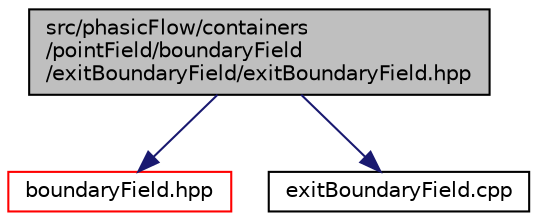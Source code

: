 digraph "src/phasicFlow/containers/pointField/boundaryField/exitBoundaryField/exitBoundaryField.hpp"
{
 // LATEX_PDF_SIZE
  edge [fontname="Helvetica",fontsize="10",labelfontname="Helvetica",labelfontsize="10"];
  node [fontname="Helvetica",fontsize="10",shape=record];
  Node1 [label="src/phasicFlow/containers\l/pointField/boundaryField\l/exitBoundaryField/exitBoundaryField.hpp",height=0.2,width=0.4,color="black", fillcolor="grey75", style="filled", fontcolor="black",tooltip=" "];
  Node1 -> Node2 [color="midnightblue",fontsize="10",style="solid",fontname="Helvetica"];
  Node2 [label="boundaryField.hpp",height=0.2,width=0.4,color="red", fillcolor="white", style="filled",URL="$boundaryField_8hpp.html",tooltip=" "];
  Node1 -> Node127 [color="midnightblue",fontsize="10",style="solid",fontname="Helvetica"];
  Node127 [label="exitBoundaryField.cpp",height=0.2,width=0.4,color="black", fillcolor="white", style="filled",URL="$exitBoundaryField_8cpp.html",tooltip=" "];
}
